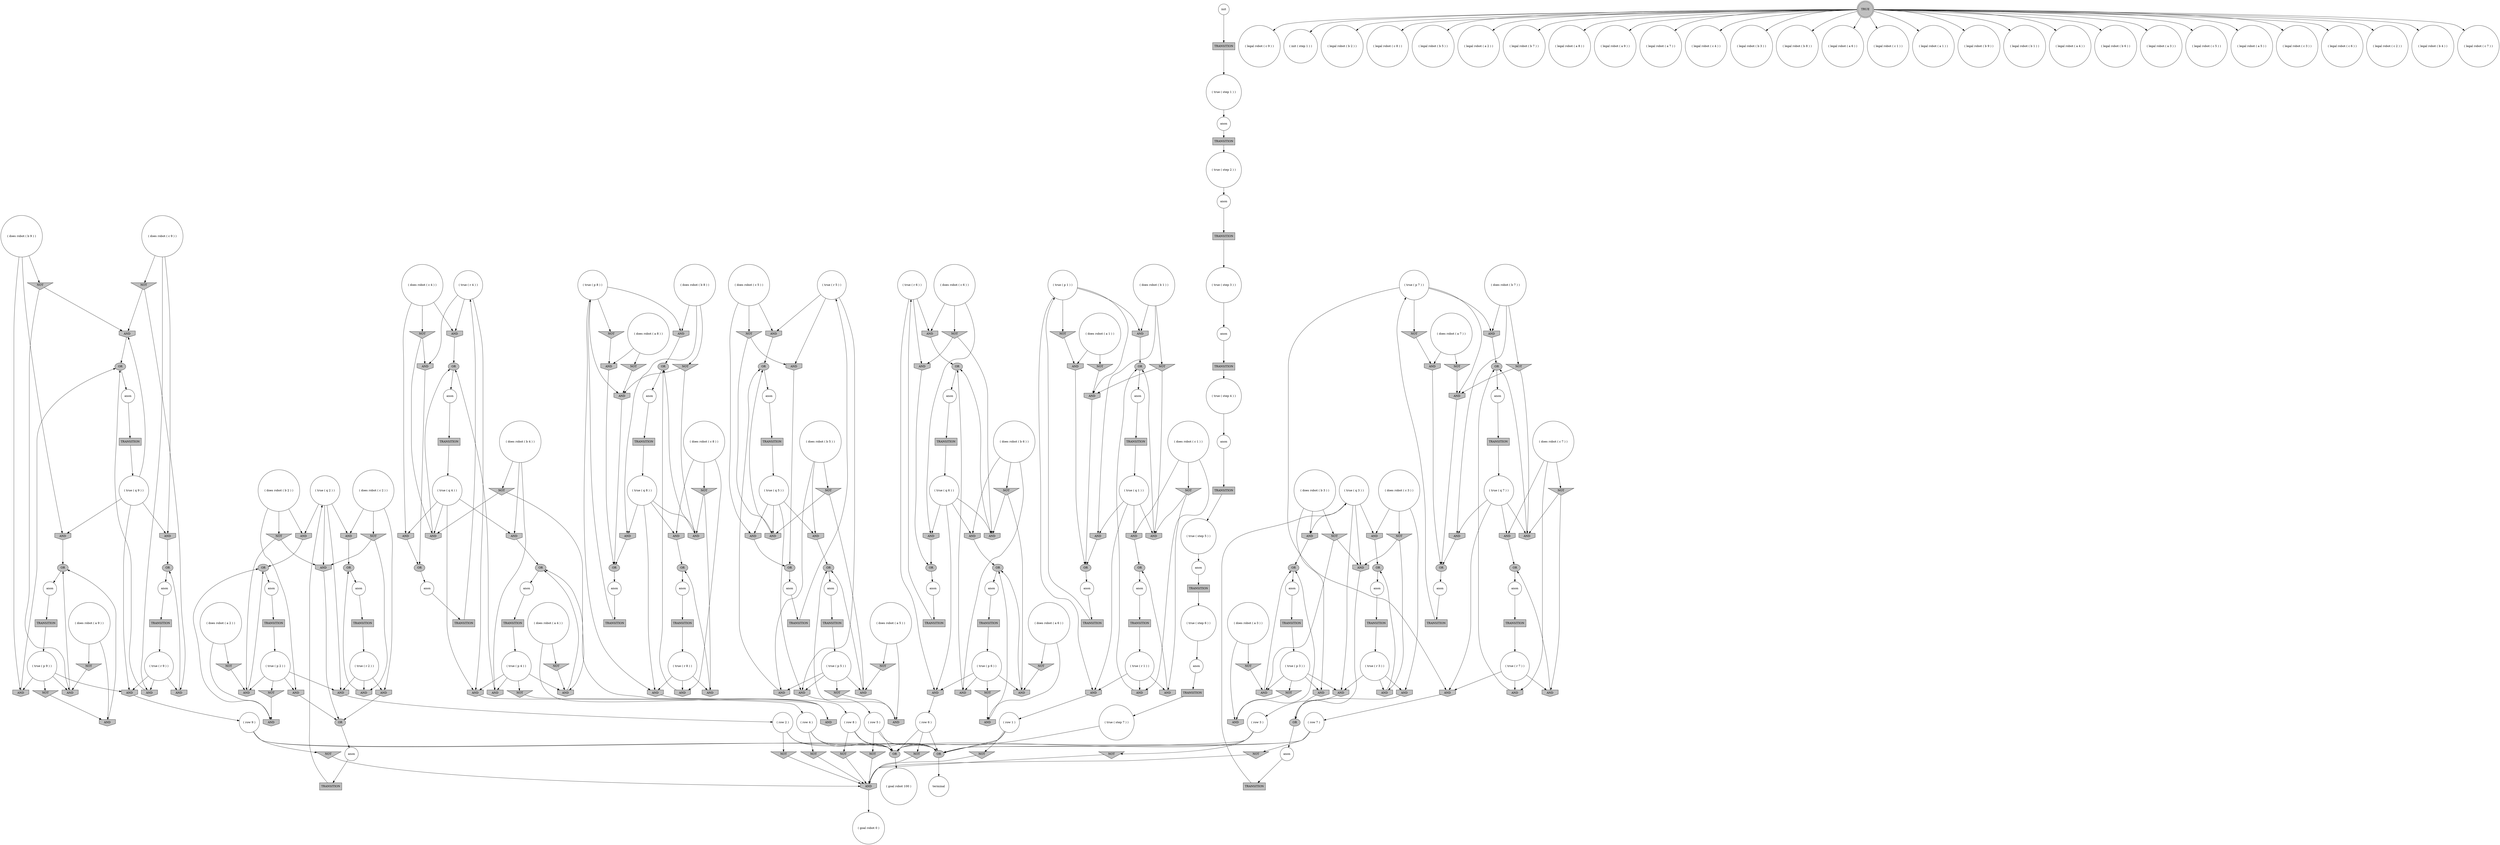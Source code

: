 digraph propNet
{
	"@40e9e799"[shape=circle, style= filled, fillcolor=white, label="( does robot ( b 9 ) )"]; "@40e9e799"->"@3c640f1a"; "@40e9e799"->"@2f1261b1"; "@40e9e799"->"@7d9331eb"; 
	"@1cf536e8"[shape=circle, style= filled, fillcolor=white, label="( legal robot ( c 9 ) )"]; 
	"@4160ce61"[shape=invhouse, style= filled, fillcolor=grey, label="AND"]; "@4160ce61"->"@566f0962"; 
	"@19f16e6e"[shape=circle, style= filled, fillcolor=white, label="anon"]; "@19f16e6e"->"@7fac4f3e"; 
	"@20c92ed6"[shape=circle, style= filled, fillcolor=white, label="( true ( r 5 ) )"]; "@20c92ed6"->"@37975d46"; "@20c92ed6"->"@a0834e7"; "@20c92ed6"->"@4eb09321"; 
	"@5f51d6cb"[shape=circle, style= filled, fillcolor=white, label="( true ( step 1 ) )"]; "@5f51d6cb"->"@46cfd22a"; 
	"@2be3d80c"[shape=invtriangle, style= filled, fillcolor=grey, label="NOT"]; "@2be3d80c"->"@7730661d"; 
	"@69dc8f2"[shape=circle, style= filled, fillcolor=white, label="anon"]; "@69dc8f2"->"@12627bc7"; 
	"@1a2f9dd"[shape=circle, style= filled, fillcolor=white, label="( does robot ( a 2 ) )"]; "@1a2f9dd"->"@26832226"; "@1a2f9dd"->"@279853c2"; 
	"@5d49453c"[shape=invtriangle, style= filled, fillcolor=grey, label="NOT"]; "@5d49453c"->"@756095fc"; "@5d49453c"->"@585e25f3"; 
	"@7d3598c3"[shape=circle, style= filled, fillcolor=white, label="( does robot ( c 9 ) )"]; "@7d3598c3"->"@2d7fc1e7"; "@7d3598c3"->"@49c06a6d"; "@7d3598c3"->"@6ffe8714"; 
	"@2e1df471"[shape=circle, style= filled, fillcolor=white, label="( init ( step 1 ) )"]; 
	"@4e57dc21"[shape=circle, style= filled, fillcolor=white, label="anon"]; "@4e57dc21"->"@25c20c74"; 
	"@2f566b7d"[shape=circle, style= filled, fillcolor=white, label="( true ( q 9 ) )"]; "@2f566b7d"->"@4d1b92ef"; "@2f566b7d"->"@2f1261b1"; "@2f566b7d"->"@74a138"; "@2f566b7d"->"@6ffe8714"; 
	"@6099210f"[shape=circle, style= filled, fillcolor=white, label="( does robot ( c 4 ) )"]; "@6099210f"->"@8523ca2"; "@6099210f"->"@65499154"; "@6099210f"->"@5ced6f0d"; 
	"@654e3615"[shape=box, style= filled, fillcolor=grey, label="TRANSITION"]; "@654e3615"->"@3bd29ee4"; 
	"@7ac4b626"[shape=circle, style= filled, fillcolor=white, label="( does robot ( b 2 ) )"]; "@7ac4b626"->"@2f17b4f2"; "@7ac4b626"->"@37eaab"; "@7ac4b626"->"@892b7c2"; 
	"@65499154"[shape=invtriangle, style= filled, fillcolor=grey, label="NOT"]; "@65499154"->"@54a50a00"; "@65499154"->"@40e455bf"; 
	"@659bd8b4"[shape=invhouse, style= filled, fillcolor=grey, label="AND"]; "@659bd8b4"->"@5651e202"; 
	"@a5ae1e7"[shape=invtriangle, style= filled, fillcolor=grey, label="NOT"]; "@a5ae1e7"->"@54a50a00"; "@a5ae1e7"->"@3f66cb16"; 
	"@5fd1358f"[shape=circle, style= filled, fillcolor=white, label="anon"]; "@5fd1358f"->"@76ad962c"; 
	"@5051207c"[shape=invhouse, style= filled, fillcolor=grey, label="AND"]; "@5051207c"->"@6950ecc7"; 
	"@334362d9"[shape=ellipse, style= filled, fillcolor=grey, label="OR"]; "@334362d9"->"@d0eaeda"; 
	"@7d9331eb"[shape=invhouse, style= filled, fillcolor=grey, label="AND"]; "@7d9331eb"->"@303fb547"; 
	"@49a546cc"[shape=invhouse, style= filled, fillcolor=grey, label="AND"]; "@49a546cc"->"@2b6b0c24"; 
	"@181ec6b9"[shape=circle, style= filled, fillcolor=white, label="anon"]; "@181ec6b9"->"@6f3974ba"; 
	"@352e71c4"[shape=invhouse, style= filled, fillcolor=grey, label="AND"]; "@352e71c4"->"@7814d044"; 
	"@3bd29ee4"[shape=circle, style= filled, fillcolor=white, label="( true ( step 2 ) )"]; "@3bd29ee4"->"@4e4b9101"; 
	"@1afb7ac7"[shape=circle, style= filled, fillcolor=white, label="( true ( r 6 ) )"]; "@1afb7ac7"->"@73a80183"; "@1afb7ac7"->"@5449ff3f"; "@1afb7ac7"->"@1f31cd12"; 
	"@7a718e31"[shape=invtriangle, style= filled, fillcolor=grey, label="NOT"]; "@7a718e31"->"@352e71c4"; 
	"@27077aa7"[shape=ellipse, style= filled, fillcolor=grey, label="OR"]; "@27077aa7"->"@5c057df5"; 
	"@49c06a6d"[shape=invtriangle, style= filled, fillcolor=grey, label="NOT"]; "@49c06a6d"->"@4d1b92ef"; "@49c06a6d"->"@778b3fee"; 
	"@69dfe453"[shape=circle, style= filled, fillcolor=white, label="( legal robot ( b 2 ) )"]; 
	"@6a3522b5"[shape=ellipse, style= filled, fillcolor=grey, label="OR"]; "@6a3522b5"->"@4679cf8c"; 
	"@613ddcf1"[shape=invhouse, style= filled, fillcolor=grey, label="AND"]; "@613ddcf1"->"@2b6b0c24"; 
	"@11c10834"[shape=circle, style= filled, fillcolor=white, label="( goal robot 0 )"]; 
	"@5ab04589"[shape=circle, style= filled, fillcolor=white, label="( does robot ( a 4 ) )"]; "@5ab04589"->"@659bd8b4"; "@5ab04589"->"@27c235fe"; 
	"@356f5b17"[shape=invhouse, style= filled, fillcolor=grey, label="AND"]; "@356f5b17"->"@334362d9"; 
	"@5b202f4d"[shape=invhouse, style= filled, fillcolor=grey, label="AND"]; "@5b202f4d"->"@6ff43d69"; 
	"@7fac4f3e"[shape=box, style= filled, fillcolor=grey, label="TRANSITION"]; "@7fac4f3e"->"@21c55e69"; 
	"@24367013"[shape=invtriangle, style= filled, fillcolor=grey, label="NOT"]; "@24367013"->"@71f801f7"; "@24367013"->"@52f5bad0"; 
	"@4f163cdc"[shape=invhouse, style= filled, fillcolor=grey, label="AND"]; "@4f163cdc"->"@3ef970e8"; 
	"@6c908f05"[shape=ellipse, style= filled, fillcolor=grey, label="OR"]; "@6c908f05"->"@69dc8f2"; 
	"@538526aa"[shape=invhouse, style= filled, fillcolor=grey, label="AND"]; "@538526aa"->"@6ff43d69"; 
	"@3be40d5"[shape=invhouse, style= filled, fillcolor=grey, label="AND"]; "@3be40d5"->"@6950ecc7"; 
	"@45486b51"[shape=circle, style= filled, fillcolor=white, label="( legal robot ( c 8 ) )"]; 
	"@22a79c31"[shape=invtriangle, style= filled, fillcolor=grey, label="NOT"]; "@22a79c31"->"@29ff66bd"; 
	"@560c7816"[shape=circle, style= filled, fillcolor=white, label="( does robot ( a 1 ) )"]; "@560c7816"->"@773d3f62"; "@560c7816"->"@7a718e31"; 
	"@39ff48d8"[shape=circle, style= filled, fillcolor=white, label="anon"]; "@39ff48d8"->"@39813c12"; 
	"@67291479"[shape=ellipse, style= filled, fillcolor=grey, label="OR"]; "@67291479"->"@39ff48d8"; 
	"@6950ecc7"[shape=ellipse, style= filled, fillcolor=grey, label="OR"]; "@6950ecc7"->"@3fe932d5"; 
	"@4eb98fe1"[shape=circle, style= filled, fillcolor=white, label="( true ( r 4 ) )"]; "@4eb98fe1"->"@40e455bf"; "@4eb98fe1"->"@8523ca2"; "@4eb98fe1"->"@3f68336"; 
	"@6096b38e"[shape=circle, style= filled, fillcolor=white, label="( row 1 )"]; "@6096b38e"->"@4183aedf"; "@6096b38e"->"@41e335d7"; "@6096b38e"->"@7d0d4ade"; 
	"@29178281"[shape=circle, style= filled, fillcolor=white, label="( legal robot ( b 5 ) )"]; 
	"@773de2bd"[shape=circle, style= filled, fillcolor=white, label="( does robot ( b 8 ) )"]; "@773de2bd"->"@7ff12373"; "@773de2bd"->"@5f2679f2"; "@773de2bd"->"@3aeb203b"; 
	"@16bf4472"[shape=invhouse, style= filled, fillcolor=grey, label="AND"]; "@16bf4472"->"@30de3c87"; 
	"@3ef970e8"[shape=ellipse, style= filled, fillcolor=grey, label="OR"]; "@3ef970e8"->"@6a63afa4"; 
	"@74904497"[shape=invhouse, style= filled, fillcolor=grey, label="AND"]; "@74904497"->"@36a06e8d"; 
	"@46347456"[shape=invtriangle, style= filled, fillcolor=grey, label="NOT"]; "@46347456"->"@1dc1de1c"; "@46347456"->"@5051207c"; 
	"@2f1261b1"[shape=invhouse, style= filled, fillcolor=grey, label="AND"]; "@2f1261b1"->"@39890510"; 
	"@46cfd22a"[shape=circle, style= filled, fillcolor=white, label="anon"]; "@46cfd22a"->"@654e3615"; 
	"@f8db08"[shape=circle, style= filled, fillcolor=white, label="( true ( q 2 ) )"]; "@f8db08"->"@2f17b4f2"; "@f8db08"->"@54624a40"; "@f8db08"->"@585e25f3"; "@f8db08"->"@24753433"; 
	"@26832226"[shape=invtriangle, style= filled, fillcolor=grey, label="NOT"]; "@26832226"->"@6b37008a"; 
	"@60b07af1"[shape=invhouse, style= filled, fillcolor=grey, label="AND"]; "@60b07af1"->"@3ef970e8"; 
	"@7f39ebdb"[shape=circle, style= filled, fillcolor=white, label="( legal robot ( a 2 ) )"]; 
	"@235be31e"[shape=invtriangle, style= filled, fillcolor=grey, label="NOT"]; "@235be31e"->"@659bd8b4"; 
	"@25203875"[shape=circle, style= filled, fillcolor=white, label="anon"]; "@25203875"->"@65d4ab0e"; 
	"@5c3a5635"[shape=invtriangle, style= filled, fillcolor=grey, label="NOT"]; "@5c3a5635"->"@79f1e0e0"; "@5c3a5635"->"@304e94a4"; 
	"@33a17727"[shape=ellipse, style= filled, fillcolor=grey, label="OR"]; "@33a17727"->"@2d95bbec"; 
	"@5449ff3f"[shape=invhouse, style= filled, fillcolor=grey, label="AND"]; "@5449ff3f"->"@7217fef"; 
	"@601ff323"[shape=circle, style= filled, fillcolor=white, label="( legal robot ( b 7 ) )"]; 
	"@642c39d2"[shape=circle, style= filled, fillcolor=white, label="( does robot ( b 3 ) )"]; "@642c39d2"->"@36c02df"; "@642c39d2"->"@13883d5f"; "@642c39d2"->"@44cdf872"; 
	"@1f31cd12"[shape=invhouse, style= filled, fillcolor=grey, label="AND"]; "@1f31cd12"->"@34d704f0"; 
	"@18170f98"[shape=circle, style= filled, fillcolor=white, label="( true ( r 2 ) )"]; "@18170f98"->"@47abfd68"; "@18170f98"->"@756095fc"; "@18170f98"->"@24753433"; 
	"@2cc7d960"[shape=invtriangle, style= filled, fillcolor=grey, label="NOT"]; "@2cc7d960"->"@49a546cc"; "@2cc7d960"->"@74904497"; 
	"@33abb81e"[shape=circle, style= filled, fillcolor=white, label="( legal robot ( a 8 ) )"]; 
	"@585e25f3"[shape=invhouse, style= filled, fillcolor=grey, label="AND"]; "@585e25f3"->"@6e820a0c"; 
	"@6084fa6a"[shape=circle, style= filled, fillcolor=white, label="( legal robot ( a 9 ) )"]; 
	"@870114c"[shape=circle, style= filled, fillcolor=white, label="anon"]; "@870114c"->"@82606b8"; 
	"@2013706e"[shape=circle, style= filled, fillcolor=white, label="( does robot ( c 8 ) )"]; "@2013706e"->"@4ec4d412"; "@2013706e"->"@7676438d"; "@2013706e"->"@5c3a5635"; 
	"@24748417"[shape=circle, style= filled, fillcolor=white, label="( does robot ( a 5 ) )"]; "@24748417"->"@65d174f"; "@24748417"->"@613ddcf1"; 
	"@3b25bbd3"[shape=circle, style= filled, fillcolor=white, label="( true ( step 6 ) )"]; "@3b25bbd3"->"@5fd1358f"; 
	"@534a5594"[shape=circle, style= filled, fillcolor=white, label="( does robot ( a 7 ) )"]; "@534a5594"->"@7a5e832b"; "@534a5594"->"@7228c7a1"; 
	"@566f0962"[shape=circle, style= filled, fillcolor=white, label="( row 7 )"]; "@566f0962"->"@4ad26103"; "@566f0962"->"@4183aedf"; "@566f0962"->"@7d0d4ade"; 
	"@65712a80"[shape=circle, style= filled, fillcolor=white, label="anon"]; "@65712a80"->"@986b0ee"; 
	"@44cdf872"[shape=invhouse, style= filled, fillcolor=grey, label="AND"]; "@44cdf872"->"@5e9a94"; 
	"@52f5bad0"[shape=invhouse, style= filled, fillcolor=grey, label="AND"]; "@52f5bad0"->"@2f57816a"; 
	"@47abfd68"[shape=invhouse, style= filled, fillcolor=grey, label="AND"]; "@47abfd68"->"@6e820a0c"; 
	"@7a79ae56"[shape=circle, style= filled, fillcolor=white, label="( true ( step 3 ) )"]; "@7a79ae56"->"@17aedbde"; 
	"@242df8f8"[shape=circle, style= filled, fillcolor=white, label="( does robot ( b 6 ) )"]; "@242df8f8"->"@3a97263f"; "@242df8f8"->"@46347456"; "@242df8f8"->"@52ecba8"; 
	"@52ab7af2"[shape=circle, style= filled, fillcolor=white, label="anon"]; "@52ab7af2"->"@770f3801"; 
	"@5c057df5"[shape=circle, style= filled, fillcolor=white, label="anon"]; "@5c057df5"->"@306f7492"; 
	"@206c2ea3"[shape=invhouse, style= filled, fillcolor=grey, label="AND"]; "@206c2ea3"->"@27077aa7"; 
	"@71c0d0a8"[shape=box, style= filled, fillcolor=grey, label="TRANSITION"]; "@71c0d0a8"->"@6815ee24"; 
	"@324f0f97"[shape=circle, style= filled, fillcolor=white, label="( true ( p 1 ) )"]; "@324f0f97"->"@150ac9a8"; "@324f0f97"->"@352e71c4"; "@324f0f97"->"@268dc2d"; "@324f0f97"->"@1893c911"; 
	"@306f7492"[shape=box, style= filled, fillcolor=grey, label="TRANSITION"]; "@306f7492"->"@1e69dff6"; 
	"@3e769d7a"[shape=box, style= filled, fillcolor=grey, label="TRANSITION"]; "@3e769d7a"->"@201ba640"; 
	"@37eaab"[shape=invhouse, style= filled, fillcolor=grey, label="AND"]; "@37eaab"->"@6e820a0c"; 
	"@2b125a40"[shape=circle, style= filled, fillcolor=white, label="( row 4 )"]; "@2b125a40"->"@503f0b70"; "@2b125a40"->"@4183aedf"; "@2b125a40"->"@7d0d4ade"; 
	"@4e877a44"[shape=invtriangle, style= filled, fillcolor=grey, label="NOT"]; "@4e877a44"->"@206c2ea3"; "@4e877a44"->"@71f801f7"; 
	"@67085eba"[shape=invhouse, style= filled, fillcolor=grey, label="AND"]; "@67085eba"->"@9f293df"; 
	"@6597d63b"[shape=circle, style= filled, fillcolor=white, label="( true ( q 7 ) )"]; "@6597d63b"->"@4160ce61"; "@6597d63b"->"@65b8b5cd"; "@6597d63b"->"@71f801f7"; "@6597d63b"->"@62efae3b"; 
	"@79f1d448"[shape=invtriangle, style= filled, fillcolor=grey, label="NOT"]; "@79f1d448"->"@73a80183"; "@79f1d448"->"@1dc1de1c"; 
	"@a0834e7"[shape=invhouse, style= filled, fillcolor=grey, label="AND"]; "@a0834e7"->"@60f38b42"; 
	"@33d063fd"[shape=circle, style= filled, fillcolor=white, label="( legal robot ( a 7 ) )"]; 
	"@21c55e69"[shape=circle, style= filled, fillcolor=white, label="( true ( p 7 ) )"]; "@21c55e69"->"@356f5b17"; "@21c55e69"->"@4160ce61"; "@21c55e69"->"@6479b43f"; "@21c55e69"->"@52f5bad0"; 
	"@13883d5f"[shape=invtriangle, style= filled, fillcolor=grey, label="NOT"]; "@13883d5f"->"@557531fd"; "@13883d5f"->"@441944ae"; 
	"@3b085e92"[shape=circle, style= filled, fillcolor=white, label="( legal robot ( c 4 ) )"]; 
	"@778b3fee"[shape=invhouse, style= filled, fillcolor=grey, label="AND"]; "@778b3fee"->"@8bfc25c"; 
	"@34feb215"[shape=invhouse, style= filled, fillcolor=grey, label="AND"]; "@34feb215"->"@33a17727"; 
	"@2d95bbec"[shape=circle, style= filled, fillcolor=white, label="anon"]; "@2d95bbec"->"@6d2a585c"; 
	"@26966110"[shape=circle, style= filled, fillcolor=white, label="anon"]; "@26966110"->"@33847a42"; 
	"@4e4b9101"[shape=circle, style= filled, fillcolor=white, label="anon"]; "@4e4b9101"->"@7e5e5f92"; 
	"@6908b095"[shape=box, style= filled, fillcolor=grey, label="TRANSITION"]; "@6908b095"->"@324f0f97"; 
	"@486f8860"[shape=box, style= filled, fillcolor=grey, label="TRANSITION"]; "@486f8860"->"@57102fab"; 
	"@39813c12"[shape=box, style= filled, fillcolor=grey, label="TRANSITION"]; "@39813c12"->"@18170f98"; 
	"@77fef1a0"[shape=doublecircle, style= filled, fillcolor=grey, label="TRUE"]; "@77fef1a0"->"@6a073b72"; "@77fef1a0"->"@1cf536e8"; "@77fef1a0"->"@2ff0cbfb"; "@77fef1a0"->"@33abb81e"; "@77fef1a0"->"@6084fa6a"; "@77fef1a0"->"@45486b51"; "@77fef1a0"->"@6fd46259"; "@77fef1a0"->"@2e1df471"; "@77fef1a0"->"@2a97cec"; "@77fef1a0"->"@6a2437ef"; "@77fef1a0"->"@5193b022"; "@77fef1a0"->"@4678f83a"; "@77fef1a0"->"@41649a55"; "@77fef1a0"->"@29178281"; "@77fef1a0"->"@3fd97efc"; "@77fef1a0"->"@33d063fd"; "@77fef1a0"->"@3a5476a7"; "@77fef1a0"->"@157db660"; "@77fef1a0"->"@3654919e"; "@77fef1a0"->"@2278e185"; "@77fef1a0"->"@3b085e92"; "@77fef1a0"->"@2dbe1f3e"; "@77fef1a0"->"@26e7c832"; "@77fef1a0"->"@7f39ebdb"; "@77fef1a0"->"@3710b205"; "@77fef1a0"->"@601ff323"; "@77fef1a0"->"@69dfe453"; "@77fef1a0"->"@705063a5"; 
	"@6726a408"[shape=circle, style= filled, fillcolor=white, label="( true ( r 1 ) )"]; "@6726a408"->"@4f163cdc"; "@6726a408"->"@1893c911"; "@6726a408"->"@16bf4472"; 
	"@40e455bf"[shape=invhouse, style= filled, fillcolor=grey, label="AND"]; "@40e455bf"->"@689d6d87"; 
	"@9f293df"[shape=circle, style= filled, fillcolor=white, label="( row 8 )"]; "@9f293df"->"@39df3255"; "@9f293df"->"@4183aedf"; "@9f293df"->"@7d0d4ade"; 
	"@4183aedf"[shape=ellipse, style= filled, fillcolor=grey, label="OR"]; "@4183aedf"->"@2c4dd413"; 
	"@3781efb9"[shape=circle, style= filled, fillcolor=white, label="anon"]; "@3781efb9"->"@5d5cd49f"; 
	"@e026161"[shape=circle, style= filled, fillcolor=white, label="anon"]; "@e026161"->"@71c0d0a8"; 
	"@6f3974ba"[shape=box, style= filled, fillcolor=grey, label="TRANSITION"]; "@6f3974ba"->"@db4268b"; 
	"@39890510"[shape=ellipse, style= filled, fillcolor=grey, label="OR"]; "@39890510"->"@52ab7af2"; 
	"@5d5cd49f"[shape=box, style= filled, fillcolor=grey, label="TRANSITION"]; "@5d5cd49f"->"@4eb98fe1"; 
	"@cfefc0"[shape=invtriangle, style= filled, fillcolor=grey, label="NOT"]; "@cfefc0"->"@538526aa"; 
	"@5506d4ea"[shape=box, style= filled, fillcolor=grey, label="TRANSITION"]; "@5506d4ea"->"@4e4d1abd"; 
	"@986b0ee"[shape=box, style= filled, fillcolor=grey, label="TRANSITION"]; "@986b0ee"->"@57125f92"; 
	"@71f801f7"[shape=invhouse, style= filled, fillcolor=grey, label="AND"]; "@71f801f7"->"@334362d9"; 
	"@2b6b0c24"[shape=ellipse, style= filled, fillcolor=grey, label="OR"]; "@2b6b0c24"->"@ea25c1"; 
	"@4ab27bb5"[shape=circle, style= filled, fillcolor=white, label="( true ( p 9 ) )"]; "@4ab27bb5"->"@17a323c0"; "@4ab27bb5"->"@74a138"; "@4ab27bb5"->"@4c23b5c3"; "@4ab27bb5"->"@7d9331eb"; 
	"@57102fab"[shape=circle, style= filled, fillcolor=white, label="( true ( p 8 ) )"]; "@57102fab"->"@5b202f4d"; "@57102fab"->"@cfefc0"; "@57102fab"->"@67085eba"; "@57102fab"->"@5f2679f2"; 
	"@4e4d1abd"[shape=circle, style= filled, fillcolor=white, label="( true ( q 8 ) )"]; "@4e4d1abd"->"@7676438d"; "@4e4d1abd"->"@67085eba"; "@4e4d1abd"->"@304e94a4"; "@4e4d1abd"->"@3aeb203b"; 
	"@24753433"[shape=invhouse, style= filled, fillcolor=grey, label="AND"]; "@24753433"->"@4b6218f9"; 
	"@268dc2d"[shape=invhouse, style= filled, fillcolor=grey, label="AND"]; "@268dc2d"->"@3ef970e8"; 
	"@3fe932d5"[shape=circle, style= filled, fillcolor=white, label="anon"]; "@3fe932d5"->"@4130fafb"; 
	"@5b080f38"[shape=invtriangle, style= filled, fillcolor=grey, label="NOT"]; "@5b080f38"->"@7730661d"; 
	"@3f68336"[shape=invhouse, style= filled, fillcolor=grey, label="AND"]; "@3f68336"->"@2b125a40"; 
	"@3a5476a7"[shape=circle, style= filled, fillcolor=white, label="( legal robot ( a 3 ) )"]; 
	"@150ac9a8"[shape=invtriangle, style= filled, fillcolor=grey, label="NOT"]; "@150ac9a8"->"@773d3f62"; 
	"@6c618821"[shape=invtriangle, style= filled, fillcolor=grey, label="NOT"]; "@6c618821"->"@7730661d"; 
	"@4130fafb"[shape=box, style= filled, fillcolor=grey, label="TRANSITION"]; "@4130fafb"->"@433c8540"; 
	"@1c4a1bda"[shape=circle, style= filled, fillcolor=white, label="( does robot ( a 9 ) )"]; "@1c4a1bda"->"@57801e5f"; "@1c4a1bda"->"@3ed9c921"; 
	"@cb551e4"[shape=circle, style= filled, fillcolor=white, label="( true ( step 7 ) )"]; "@cb551e4"->"@4183aedf"; 
	"@4f19c297"[shape=circle, style= filled, fillcolor=white, label="( does robot ( b 7 ) )"]; "@4f19c297"->"@356f5b17"; "@4f19c297"->"@24367013"; "@4f19c297"->"@65b8b5cd"; 
	"@17f5b38e"[shape=circle, style= filled, fillcolor=white, label="( row 9 )"]; "@17f5b38e"->"@6c618821"; "@17f5b38e"->"@4183aedf"; "@17f5b38e"->"@7d0d4ade"; 
	"@3e472e76"[shape=ellipse, style= filled, fillcolor=grey, label="OR"]; "@3e472e76"->"@333b64eb"; 
	"@279853c2"[shape=invhouse, style= filled, fillcolor=grey, label="AND"]; "@279853c2"->"@757f98e7"; 
	"@441743be"[shape=box, style= filled, fillcolor=grey, label="TRANSITION"]; "@441743be"->"@a98d70d"; 
	"@4c23b5c3"[shape=invhouse, style= filled, fillcolor=grey, label="AND"]; "@4c23b5c3"->"@39890510"; 
	"@3aeb203b"[shape=invhouse, style= filled, fillcolor=grey, label="AND"]; "@3aeb203b"->"@6ff43d69"; 
	"@69c9de24"[shape=box, style= filled, fillcolor=grey, label="TRANSITION"]; "@69c9de24"->"@3aae43b8"; 
	"@201ba640"[shape=circle, style= filled, fillcolor=white, label="( true ( step 4 ) )"]; "@201ba640"->"@181ec6b9"; 
	"@251e9862"[shape=circle, style= filled, fillcolor=white, label="init"]; "@251e9862"->"@7ba65cf7"; 
	"@34d704f0"[shape=circle, style= filled, fillcolor=white, label="( row 6 )"]; "@34d704f0"->"@4183aedf"; "@34d704f0"->"@6e1f5438"; "@34d704f0"->"@7d0d4ade"; 
	"@433c8540"[shape=circle, style= filled, fillcolor=white, label="( true ( p 6 ) )"]; "@433c8540"->"@580838a2"; "@433c8540"->"@52ecba8"; "@433c8540"->"@1f31cd12"; "@433c8540"->"@5051207c"; 
	"@7ba65cf7"[shape=box, style= filled, fillcolor=grey, label="TRANSITION"]; "@7ba65cf7"->"@5f51d6cb"; 
	"@65d4ab0e"[shape=box, style= filled, fillcolor=grey, label="TRANSITION"]; "@65d4ab0e"->"@3b25bbd3"; 
	"@6fd2300e"[shape=invtriangle, style= filled, fillcolor=grey, label="NOT"]; "@6fd2300e"->"@5051207c"; 
	"@580838a2"[shape=invtriangle, style= filled, fillcolor=grey, label="NOT"]; "@580838a2"->"@3be40d5"; 
	"@557531fd"[shape=invhouse, style= filled, fillcolor=grey, label="AND"]; "@557531fd"->"@5e9a94"; 
	"@4ec4d412"[shape=invhouse, style= filled, fillcolor=grey, label="AND"]; "@4ec4d412"->"@3e472e76"; 
	"@538edf3c"[shape=box, style= filled, fillcolor=grey, label="TRANSITION"]; "@538edf3c"->"@512d297a"; 
	"@36c02df"[shape=invhouse, style= filled, fillcolor=grey, label="AND"]; "@36c02df"->"@c54a25f"; 
	"@2ff0cbfb"[shape=circle, style= filled, fillcolor=white, label="( legal robot ( b 8 ) )"]; 
	"@76e2d0ab"[shape=circle, style= filled, fillcolor=white, label="( true ( r 8 ) )"]; "@76e2d0ab"->"@4ec4d412"; "@76e2d0ab"->"@79f1e0e0"; "@76e2d0ab"->"@67085eba"; 
	"@7ba614a"[shape=circle, style= filled, fillcolor=white, label="( does robot ( c 2 ) )"]; "@7ba614a"->"@47abfd68"; "@7ba614a"->"@54624a40"; "@7ba614a"->"@5d49453c"; 
	"@17aedbde"[shape=circle, style= filled, fillcolor=white, label="anon"]; "@17aedbde"->"@3e769d7a"; 
	"@2c4dd413"[shape=circle, style= filled, fillcolor=white, label="terminal"]; 
	"@c0fa1f5"[shape=circle, style= filled, fillcolor=white, label="anon"]; "@c0fa1f5"->"@299e421e"; 
	"@3eb217d5"[shape=circle, style= filled, fillcolor=white, label="( does robot ( a 3 ) )"]; "@3eb217d5"->"@775651df"; "@3eb217d5"->"@29ff66bd"; 
	"@6ff43d69"[shape=ellipse, style= filled, fillcolor=grey, label="OR"]; "@6ff43d69"->"@bebf1eb"; 
	"@461fbe88"[shape=invhouse, style= filled, fillcolor=grey, label="AND"]; "@461fbe88"->"@356e3aaf"; 
	"@82606b8"[shape=box, style= filled, fillcolor=grey, label="TRANSITION"]; "@82606b8"->"@2e7227a8"; 
	"@79f1e0e0"[shape=invhouse, style= filled, fillcolor=grey, label="AND"]; "@79f1e0e0"->"@6c908f05"; 
	"@6a2437ef"[shape=circle, style= filled, fillcolor=white, label="( legal robot ( a 1 ) )"]; 
	"@4aa168c"[shape=invhouse, style= filled, fillcolor=grey, label="AND"]; "@4aa168c"->"@33a17727"; 
	"@3f66cb16"[shape=invhouse, style= filled, fillcolor=grey, label="AND"]; "@3f66cb16"->"@5651e202"; 
	"@5ced6f0d"[shape=invhouse, style= filled, fillcolor=grey, label="AND"]; "@5ced6f0d"->"@689d6d87"; 
	"@6ffe8714"[shape=invhouse, style= filled, fillcolor=grey, label="AND"]; "@6ffe8714"->"@8bfc25c"; 
	"@157db660"[shape=circle, style= filled, fillcolor=white, label="( legal robot ( c 5 ) )"]; 
	"@3654919e"[shape=circle, style= filled, fillcolor=white, label="( legal robot ( a 5 ) )"]; 
	"@73ae74f5"[shape=circle, style= filled, fillcolor=white, label="( goal robot 100 )"]; 
	"@26e7c832"[shape=circle, style= filled, fillcolor=white, label="( legal robot ( c 2 ) )"]; 
	"@8bfc25c"[shape=ellipse, style= filled, fillcolor=grey, label="OR"]; "@8bfc25c"->"@65712a80"; 
	"@30de3c87"[shape=ellipse, style= filled, fillcolor=grey, label="OR"]; "@30de3c87"->"@4e57dc21"; 
	"@512d297a"[shape=circle, style= filled, fillcolor=white, label="( true ( p 5 ) )"]; "@512d297a"->"@37975d46"; "@512d297a"->"@49a546cc"; "@512d297a"->"@21780f30"; "@512d297a"->"@25fe6783"; 
	"@57125f92"[shape=circle, style= filled, fillcolor=white, label="( true ( r 9 ) )"]; "@57125f92"->"@778b3fee"; "@57125f92"->"@2d7fc1e7"; "@57125f92"->"@74a138"; 
	"@689d6d87"[shape=ellipse, style= filled, fillcolor=grey, label="OR"]; "@689d6d87"->"@3781efb9"; 
	"@7e5e5f92"[shape=box, style= filled, fillcolor=grey, label="TRANSITION"]; "@7e5e5f92"->"@7a79ae56"; 
	"@65d174f"[shape=invtriangle, style= filled, fillcolor=grey, label="NOT"]; "@65d174f"->"@49a546cc"; 
	"@28562791"[shape=circle, style= filled, fillcolor=white, label="anon"]; "@28562791"->"@441743be"; 
	"@7a5e832b"[shape=invtriangle, style= filled, fillcolor=grey, label="NOT"]; "@7a5e832b"->"@52f5bad0"; 
	"@1d1d565f"[shape=circle, style= filled, fillcolor=white, label="( row 5 )"]; "@1d1d565f"->"@4183aedf"; "@1d1d565f"->"@7d0d4ade"; "@1d1d565f"->"@5b080f38"; 
	"@3a97263f"[shape=invhouse, style= filled, fillcolor=grey, label="AND"]; "@3a97263f"->"@6950ecc7"; 
	"@356e3aaf"[shape=circle, style= filled, fillcolor=white, label="( row 3 )"]; "@356e3aaf"->"@4183aedf"; "@356e3aaf"->"@7b7d1256"; "@356e3aaf"->"@7d0d4ade"; 
	"@a98d70d"[shape=circle, style= filled, fillcolor=white, label="( true ( q 6 ) )"]; "@a98d70d"->"@3a97263f"; "@a98d70d"->"@1dc1de1c"; "@a98d70d"->"@556d8a64"; "@a98d70d"->"@1f31cd12"; 
	"@21780f30"[shape=invhouse, style= filled, fillcolor=grey, label="AND"]; "@21780f30"->"@36a06e8d"; 
	"@db4268b"[shape=circle, style= filled, fillcolor=white, label="( true ( step 5 ) )"]; "@db4268b"->"@25203875"; 
	"@7d0d4ade"[shape=ellipse, style= filled, fillcolor=grey, label="OR"]; "@7d0d4ade"->"@73ae74f5"; 
	"@1893c911"[shape=invhouse, style= filled, fillcolor=grey, label="AND"]; "@1893c911"->"@6096b38e"; 
	"@6a073b72"[shape=circle, style= filled, fillcolor=white, label="( legal robot ( b 3 ) )"]; 
	"@503f0b70"[shape=invtriangle, style= filled, fillcolor=grey, label="NOT"]; "@503f0b70"->"@7730661d"; 
	"@1ccdf3c2"[shape=invhouse, style= filled, fillcolor=grey, label="AND"]; "@1ccdf3c2"->"@2b6b0c24"; 
	"@6e820a0c"[shape=ellipse, style= filled, fillcolor=grey, label="OR"]; "@6e820a0c"->"@1b61d282"; 
	"@8327473"[shape=invhouse, style= filled, fillcolor=grey, label="AND"]; "@8327473"->"@5651e202"; 
	"@299e421e"[shape=box, style= filled, fillcolor=grey, label="TRANSITION"]; "@299e421e"->"@570f80a9"; 
	"@68346762"[shape=box, style= filled, fillcolor=grey, label="TRANSITION"]; "@68346762"->"@d98c113"; 
	"@7217fef"[shape=ellipse, style= filled, fillcolor=grey, label="OR"]; "@7217fef"->"@28562791"; 
	"@65b8b5cd"[shape=invhouse, style= filled, fillcolor=grey, label="AND"]; "@65b8b5cd"->"@2f57816a"; 
	"@7814d044"[shape=ellipse, style= filled, fillcolor=grey, label="OR"]; "@7814d044"->"@1e755df3"; 
	"@6fd46259"[shape=circle, style= filled, fillcolor=white, label="( legal robot ( a 6 ) )"]; 
	"@6479b43f"[shape=invtriangle, style= filled, fillcolor=grey, label="NOT"]; "@6479b43f"->"@7228c7a1"; 
	"@60f38b42"[shape=ellipse, style= filled, fillcolor=grey, label="OR"]; "@60f38b42"->"@153bcbc8"; 
	"@7b7d1256"[shape=invtriangle, style= filled, fillcolor=grey, label="NOT"]; "@7b7d1256"->"@7730661d"; 
	"@4678f83a"[shape=circle, style= filled, fillcolor=white, label="( legal robot ( b 1 ) )"]; 
	"@41e335d7"[shape=invtriangle, style= filled, fillcolor=grey, label="NOT"]; "@41e335d7"->"@7730661d"; 
	"@5651e202"[shape=ellipse, style= filled, fillcolor=grey, label="OR"]; "@5651e202"->"@19cd1d94"; 
	"@304e94a4"[shape=invhouse, style= filled, fillcolor=grey, label="AND"]; "@304e94a4"->"@3e472e76"; 
	"@757f98e7"[shape=ellipse, style= filled, fillcolor=grey, label="OR"]; "@757f98e7"->"@c0fa1f5"; 
	"@74a138"[shape=invhouse, style= filled, fillcolor=grey, label="AND"]; "@74a138"->"@17f5b38e"; 
	"@756095fc"[shape=invhouse, style= filled, fillcolor=grey, label="AND"]; "@756095fc"->"@67291479"; 
	"@c54a25f"[shape=ellipse, style= filled, fillcolor=grey, label="OR"]; "@c54a25f"->"@870114c"; 
	"@2f57816a"[shape=ellipse, style= filled, fillcolor=grey, label="OR"]; "@2f57816a"->"@19f16e6e"; 
	"@28084850"[shape=invhouse, style= filled, fillcolor=grey, label="AND"]; "@28084850"->"@5e9a94"; 
	"@5a0d2bee"[shape=invtriangle, style= filled, fillcolor=grey, label="NOT"]; "@5a0d2bee"->"@60b07af1"; "@5a0d2bee"->"@16bf4472"; 
	"@42f66abc"[shape=circle, style= filled, fillcolor=white, label="anon"]; "@42f66abc"->"@69c9de24"; 
	"@7730661d"[shape=invhouse, style= filled, fillcolor=grey, label="AND"]; "@7730661d"->"@11c10834"; 
	"@3ed9c921"[shape=invtriangle, style= filled, fillcolor=grey, label="NOT"]; "@3ed9c921"->"@4c23b5c3"; 
	"@31731334"[shape=circle, style= filled, fillcolor=white, label="( does robot ( c 6 ) )"]; "@31731334"->"@5449ff3f"; "@31731334"->"@556d8a64"; "@31731334"->"@79f1d448"; 
	"@441944ae"[shape=invhouse, style= filled, fillcolor=grey, label="AND"]; "@441944ae"->"@c54a25f"; 
	"@4d1b92ef"[shape=invhouse, style= filled, fillcolor=grey, label="AND"]; "@4d1b92ef"->"@303fb547"; 
	"@37975d46"[shape=invhouse, style= filled, fillcolor=grey, label="AND"]; "@37975d46"->"@1d1d565f"; 
	"@1e69dff6"[shape=circle, style= filled, fillcolor=white, label="( true ( r 7 ) )"]; "@1e69dff6"->"@30c028cc"; "@1e69dff6"->"@4160ce61"; "@1e69dff6"->"@206c2ea3"; 
	"@5abe753a"[shape=ellipse, style= filled, fillcolor=grey, label="OR"]; "@5abe753a"->"@e026161"; 
	"@6b37008a"[shape=invhouse, style= filled, fillcolor=grey, label="AND"]; "@6b37008a"->"@757f98e7"; 
	"@7d628303"[shape=circle, style= filled, fillcolor=white, label="( does robot ( c 7 ) )"]; "@7d628303"->"@30c028cc"; "@7d628303"->"@4e877a44"; "@7d628303"->"@62efae3b"; 
	"@6e1f5438"[shape=invtriangle, style= filled, fillcolor=grey, label="NOT"]; "@6e1f5438"->"@7730661d"; 
	"@1e638ee4"[shape=circle, style= filled, fillcolor=white, label="( does robot ( b 1 ) )"]; "@1e638ee4"->"@72d2ee5d"; "@1e638ee4"->"@1a3a2a52"; "@1e638ee4"->"@268dc2d"; 
	"@705063a5"[shape=circle, style= filled, fillcolor=white, label="( legal robot ( c 7 ) )"]; 
	"@333b64eb"[shape=circle, style= filled, fillcolor=white, label="anon"]; "@333b64eb"->"@5506d4ea"; 
	"@2f17b4f2"[shape=invhouse, style= filled, fillcolor=grey, label="AND"]; "@2f17b4f2"->"@757f98e7"; 
	"@73a80183"[shape=invhouse, style= filled, fillcolor=grey, label="AND"]; "@73a80183"->"@6a3522b5"; 
	"@1e755df3"[shape=circle, style= filled, fillcolor=white, label="anon"]; "@1e755df3"->"@6908b095"; 
	"@153bcbc8"[shape=circle, style= filled, fillcolor=white, label="anon"]; "@153bcbc8"->"@798b429b"; 
	"@3f9261de"[shape=circle, style= filled, fillcolor=white, label="( does robot ( a 6 ) )"]; "@3f9261de"->"@6fd2300e"; "@3f9261de"->"@3be40d5"; 
	"@536091de"[shape=box, style= filled, fillcolor=grey, label="TRANSITION"]; "@536091de"->"@198f1327"; 
	"@bebf1eb"[shape=circle, style= filled, fillcolor=white, label="anon"]; "@bebf1eb"->"@486f8860"; 
	"@25c20c74"[shape=box, style= filled, fillcolor=grey, label="TRANSITION"]; "@25c20c74"->"@6726a408"; 
	"@27c235fe"[shape=invtriangle, style= filled, fillcolor=grey, label="NOT"]; "@27c235fe"->"@3f66cb16"; 
	"@62efae3b"[shape=invhouse, style= filled, fillcolor=grey, label="AND"]; "@62efae3b"->"@27077aa7"; 
	"@48e206ff"[shape=box, style= filled, fillcolor=grey, label="TRANSITION"]; "@48e206ff"->"@3294e4f4"; 
	"@3aae43b8"[shape=circle, style= filled, fillcolor=white, label="( true ( q 3 ) )"]; "@3aae43b8"->"@557531fd"; "@3aae43b8"->"@36c02df"; "@3aae43b8"->"@461fbe88"; "@3aae43b8"->"@4aa168c"; 
	"@ea25c1"[shape=circle, style= filled, fillcolor=white, label="anon"]; "@ea25c1"->"@538edf3c"; 
	"@303fb547"[shape=ellipse, style= filled, fillcolor=grey, label="OR"]; "@303fb547"->"@26966110"; 
	"@7ff12373"[shape=invtriangle, style= filled, fillcolor=grey, label="NOT"]; "@7ff12373"->"@5b202f4d"; "@7ff12373"->"@304e94a4"; 
	"@36a06e8d"[shape=ellipse, style= filled, fillcolor=grey, label="OR"]; "@36a06e8d"->"@5eba06ff"; 
	"@4ad26103"[shape=invtriangle, style= filled, fillcolor=grey, label="NOT"]; "@4ad26103"->"@7730661d"; 
	"@72d2ee5d"[shape=invhouse, style= filled, fillcolor=grey, label="AND"]; "@72d2ee5d"->"@7814d044"; 
	"@29c2fff0"[shape=box, style= filled, fillcolor=grey, label="TRANSITION"]; "@29c2fff0"->"@f8db08"; 
	"@5193b022"[shape=circle, style= filled, fillcolor=white, label="( legal robot ( b 9 ) )"]; 
	"@2a97cec"[shape=circle, style= filled, fillcolor=white, label="( legal robot ( c 1 ) )"]; 
	"@c265121"[shape=invtriangle, style= filled, fillcolor=grey, label="NOT"]; "@c265121"->"@279853c2"; 
	"@570f80a9"[shape=circle, style= filled, fillcolor=white, label="( true ( p 2 ) )"]; "@570f80a9"->"@24753433"; "@570f80a9"->"@6b37008a"; "@570f80a9"->"@37eaab"; "@570f80a9"->"@c265121"; 
	"@41649a55"[shape=circle, style= filled, fillcolor=white, label="( legal robot ( a 4 ) )"]; 
	"@64b6be69"[shape=invhouse, style= filled, fillcolor=grey, label="AND"]; "@64b6be69"->"@60f38b42"; 
	"@4b6218f9"[shape=circle, style= filled, fillcolor=white, label="( row 2 )"]; "@4b6218f9"->"@4183aedf"; "@4b6218f9"->"@7d0d4ade"; "@4b6218f9"->"@2be3d80c"; 
	"@5f2679f2"[shape=invhouse, style= filled, fillcolor=grey, label="AND"]; "@5f2679f2"->"@3e472e76"; 
	"@3fd97efc"[shape=circle, style= filled, fillcolor=white, label="( legal robot ( b 6 ) )"]; 
	"@5d290ef4"[shape=invhouse, style= filled, fillcolor=grey, label="AND"]; "@5d290ef4"->"@30de3c87"; 
	"@29ff66bd"[shape=invhouse, style= filled, fillcolor=grey, label="AND"]; "@29ff66bd"->"@c54a25f"; 
	"@39df3255"[shape=invtriangle, style= filled, fillcolor=grey, label="NOT"]; "@39df3255"->"@7730661d"; 
	"@3c640f1a"[shape=invtriangle, style= filled, fillcolor=grey, label="NOT"]; "@3c640f1a"->"@4d1b92ef"; "@3c640f1a"->"@4c23b5c3"; 
	"@3a0db598"[shape=circle, style= filled, fillcolor=white, label="( does robot ( c 1 ) )"]; "@3a0db598"->"@4f163cdc"; "@3a0db598"->"@5a0d2bee"; "@3a0db598"->"@5d290ef4"; 
	"@54624a40"[shape=invhouse, style= filled, fillcolor=grey, label="AND"]; "@54624a40"->"@67291479"; 
	"@66bfa709"[shape=box, style= filled, fillcolor=grey, label="TRANSITION"]; "@66bfa709"->"@1afb7ac7"; 
	"@3d5d9be1"[shape=circle, style= filled, fillcolor=white, label="( true ( r 3 ) )"]; "@3d5d9be1"->"@461fbe88"; "@3d5d9be1"->"@28084850"; "@3d5d9be1"->"@34feb215"; 
	"@2d7fc1e7"[shape=invhouse, style= filled, fillcolor=grey, label="AND"]; "@2d7fc1e7"->"@303fb547"; 
	"@33847a42"[shape=box, style= filled, fillcolor=grey, label="TRANSITION"]; "@33847a42"->"@2f566b7d"; 
	"@17a323c0"[shape=invtriangle, style= filled, fillcolor=grey, label="NOT"]; "@17a323c0"->"@57801e5f"; 
	"@5e9a94"[shape=ellipse, style= filled, fillcolor=grey, label="OR"]; "@5e9a94"->"@42f66abc"; 
	"@1b61d282"[shape=circle, style= filled, fillcolor=white, label="anon"]; "@1b61d282"->"@29c2fff0"; 
	"@12627bc7"[shape=box, style= filled, fillcolor=grey, label="TRANSITION"]; "@12627bc7"->"@76e2d0ab"; 
	"@775651df"[shape=invtriangle, style= filled, fillcolor=grey, label="NOT"]; "@775651df"->"@441944ae"; 
	"@52ecba8"[shape=invhouse, style= filled, fillcolor=grey, label="AND"]; "@52ecba8"->"@7217fef"; 
	"@4aad8dbc"[shape=circle, style= filled, fillcolor=white, label="( does robot ( a 8 ) )"]; "@4aad8dbc"->"@57543bc5"; "@4aad8dbc"->"@538526aa"; 
	"@78831e35"[shape=box, style= filled, fillcolor=grey, label="TRANSITION"]; "@78831e35"->"@6597d63b"; 
	"@6815ee24"[shape=circle, style= filled, fillcolor=white, label="( true ( q 4 ) )"]; "@6815ee24"->"@54a50a00"; "@6815ee24"->"@8327473"; "@6815ee24"->"@5ced6f0d"; "@6815ee24"->"@3f68336"; 
	"@79fc7299"[shape=circle, style= filled, fillcolor=white, label="( does robot ( b 5 ) )"]; "@79fc7299"->"@1ccdf3c2"; "@79fc7299"->"@2cc7d960"; "@79fc7299"->"@21780f30"; 
	"@42ff665a"[shape=invhouse, style= filled, fillcolor=grey, label="AND"]; "@42ff665a"->"@5abe753a"; 
	"@54a50a00"[shape=invhouse, style= filled, fillcolor=grey, label="AND"]; "@54a50a00"->"@5abe753a"; 
	"@737951b0"[shape=circle, style= filled, fillcolor=white, label="( does robot ( c 5 ) )"]; "@737951b0"->"@4eb09321"; "@737951b0"->"@21e2350a"; "@737951b0"->"@64b6be69"; 
	"@1a3a2a52"[shape=invtriangle, style= filled, fillcolor=grey, label="NOT"]; "@1a3a2a52"->"@352e71c4"; "@1a3a2a52"->"@60b07af1"; 
	"@556d8a64"[shape=invhouse, style= filled, fillcolor=grey, label="AND"]; "@556d8a64"->"@6a3522b5"; 
	"@25630eb6"[shape=circle, style= filled, fillcolor=white, label="( does robot ( b 4 ) )"]; "@25630eb6"->"@42ff665a"; "@25630eb6"->"@8327473"; "@25630eb6"->"@a5ae1e7"; 
	"@2e7227a8"[shape=circle, style= filled, fillcolor=white, label="( true ( p 3 ) )"]; "@2e7227a8"->"@461fbe88"; "@2e7227a8"->"@22a79c31"; "@2e7227a8"->"@441944ae"; "@2e7227a8"->"@44cdf872"; 
	"@76ad962c"[shape=box, style= filled, fillcolor=grey, label="TRANSITION"]; "@76ad962c"->"@cb551e4"; 
	"@57801e5f"[shape=invhouse, style= filled, fillcolor=grey, label="AND"]; "@57801e5f"->"@39890510"; 
	"@19cd1d94"[shape=circle, style= filled, fillcolor=white, label="anon"]; "@19cd1d94"->"@68346762"; 
	"@6a63afa4"[shape=circle, style= filled, fillcolor=white, label="anon"]; "@6a63afa4"->"@48e206ff"; 
	"@798b429b"[shape=box, style= filled, fillcolor=grey, label="TRANSITION"]; "@798b429b"->"@20c92ed6"; 
	"@57543bc5"[shape=invtriangle, style= filled, fillcolor=grey, label="NOT"]; "@57543bc5"->"@5b202f4d"; 
	"@759f6a57"[shape=invtriangle, style= filled, fillcolor=grey, label="NOT"]; "@759f6a57"->"@557531fd"; "@759f6a57"->"@34feb215"; 
	"@770f3801"[shape=box, style= filled, fillcolor=grey, label="TRANSITION"]; "@770f3801"->"@4ab27bb5"; 
	"@8cbb423"[shape=circle, style= filled, fillcolor=white, label="( does robot ( c 3 ) )"]; "@8cbb423"->"@28084850"; "@8cbb423"->"@4aa168c"; "@8cbb423"->"@759f6a57"; 
	"@2278e185"[shape=circle, style= filled, fillcolor=white, label="( legal robot ( c 3 ) )"]; 
	"@8523ca2"[shape=invhouse, style= filled, fillcolor=grey, label="AND"]; "@8523ca2"->"@5abe753a"; 
	"@1dc1de1c"[shape=invhouse, style= filled, fillcolor=grey, label="AND"]; "@1dc1de1c"->"@7217fef"; 
	"@3294e4f4"[shape=circle, style= filled, fillcolor=white, label="( true ( q 1 ) )"]; "@3294e4f4"->"@72d2ee5d"; "@3294e4f4"->"@1893c911"; "@3294e4f4"->"@60b07af1"; "@3294e4f4"->"@5d290ef4"; 
	"@2dbe1f3e"[shape=circle, style= filled, fillcolor=white, label="( legal robot ( c 6 ) )"]; 
	"@4679cf8c"[shape=circle, style= filled, fillcolor=white, label="anon"]; "@4679cf8c"->"@66bfa709"; 
	"@773d3f62"[shape=invhouse, style= filled, fillcolor=grey, label="AND"]; "@773d3f62"->"@7814d044"; 
	"@7228c7a1"[shape=invhouse, style= filled, fillcolor=grey, label="AND"]; "@7228c7a1"->"@2f57816a"; 
	"@25fe6783"[shape=invtriangle, style= filled, fillcolor=grey, label="NOT"]; "@25fe6783"->"@613ddcf1"; 
	"@5eba06ff"[shape=circle, style= filled, fillcolor=white, label="anon"]; "@5eba06ff"->"@536091de"; 
	"@6d2a585c"[shape=box, style= filled, fillcolor=grey, label="TRANSITION"]; "@6d2a585c"->"@3d5d9be1"; 
	"@7676438d"[shape=invhouse, style= filled, fillcolor=grey, label="AND"]; "@7676438d"->"@6c908f05"; 
	"@30c028cc"[shape=invhouse, style= filled, fillcolor=grey, label="AND"]; "@30c028cc"->"@334362d9"; 
	"@d98c113"[shape=circle, style= filled, fillcolor=white, label="( true ( p 4 ) )"]; "@d98c113"->"@42ff665a"; "@d98c113"->"@235be31e"; "@d98c113"->"@3f66cb16"; "@d98c113"->"@3f68336"; 
	"@d0eaeda"[shape=circle, style= filled, fillcolor=white, label="anon"]; "@d0eaeda"->"@78831e35"; 
	"@21e2350a"[shape=invtriangle, style= filled, fillcolor=grey, label="NOT"]; "@21e2350a"->"@a0834e7"; "@21e2350a"->"@74904497"; 
	"@4eb09321"[shape=invhouse, style= filled, fillcolor=grey, label="AND"]; "@4eb09321"->"@36a06e8d"; 
	"@3710b205"[shape=circle, style= filled, fillcolor=white, label="( legal robot ( b 4 ) )"]; 
	"@892b7c2"[shape=invtriangle, style= filled, fillcolor=grey, label="NOT"]; "@892b7c2"->"@585e25f3"; "@892b7c2"->"@6b37008a"; 
	"@198f1327"[shape=circle, style= filled, fillcolor=white, label="( true ( q 5 ) )"]; "@198f1327"->"@37975d46"; "@198f1327"->"@1ccdf3c2"; "@198f1327"->"@74904497"; "@198f1327"->"@64b6be69"; 
}